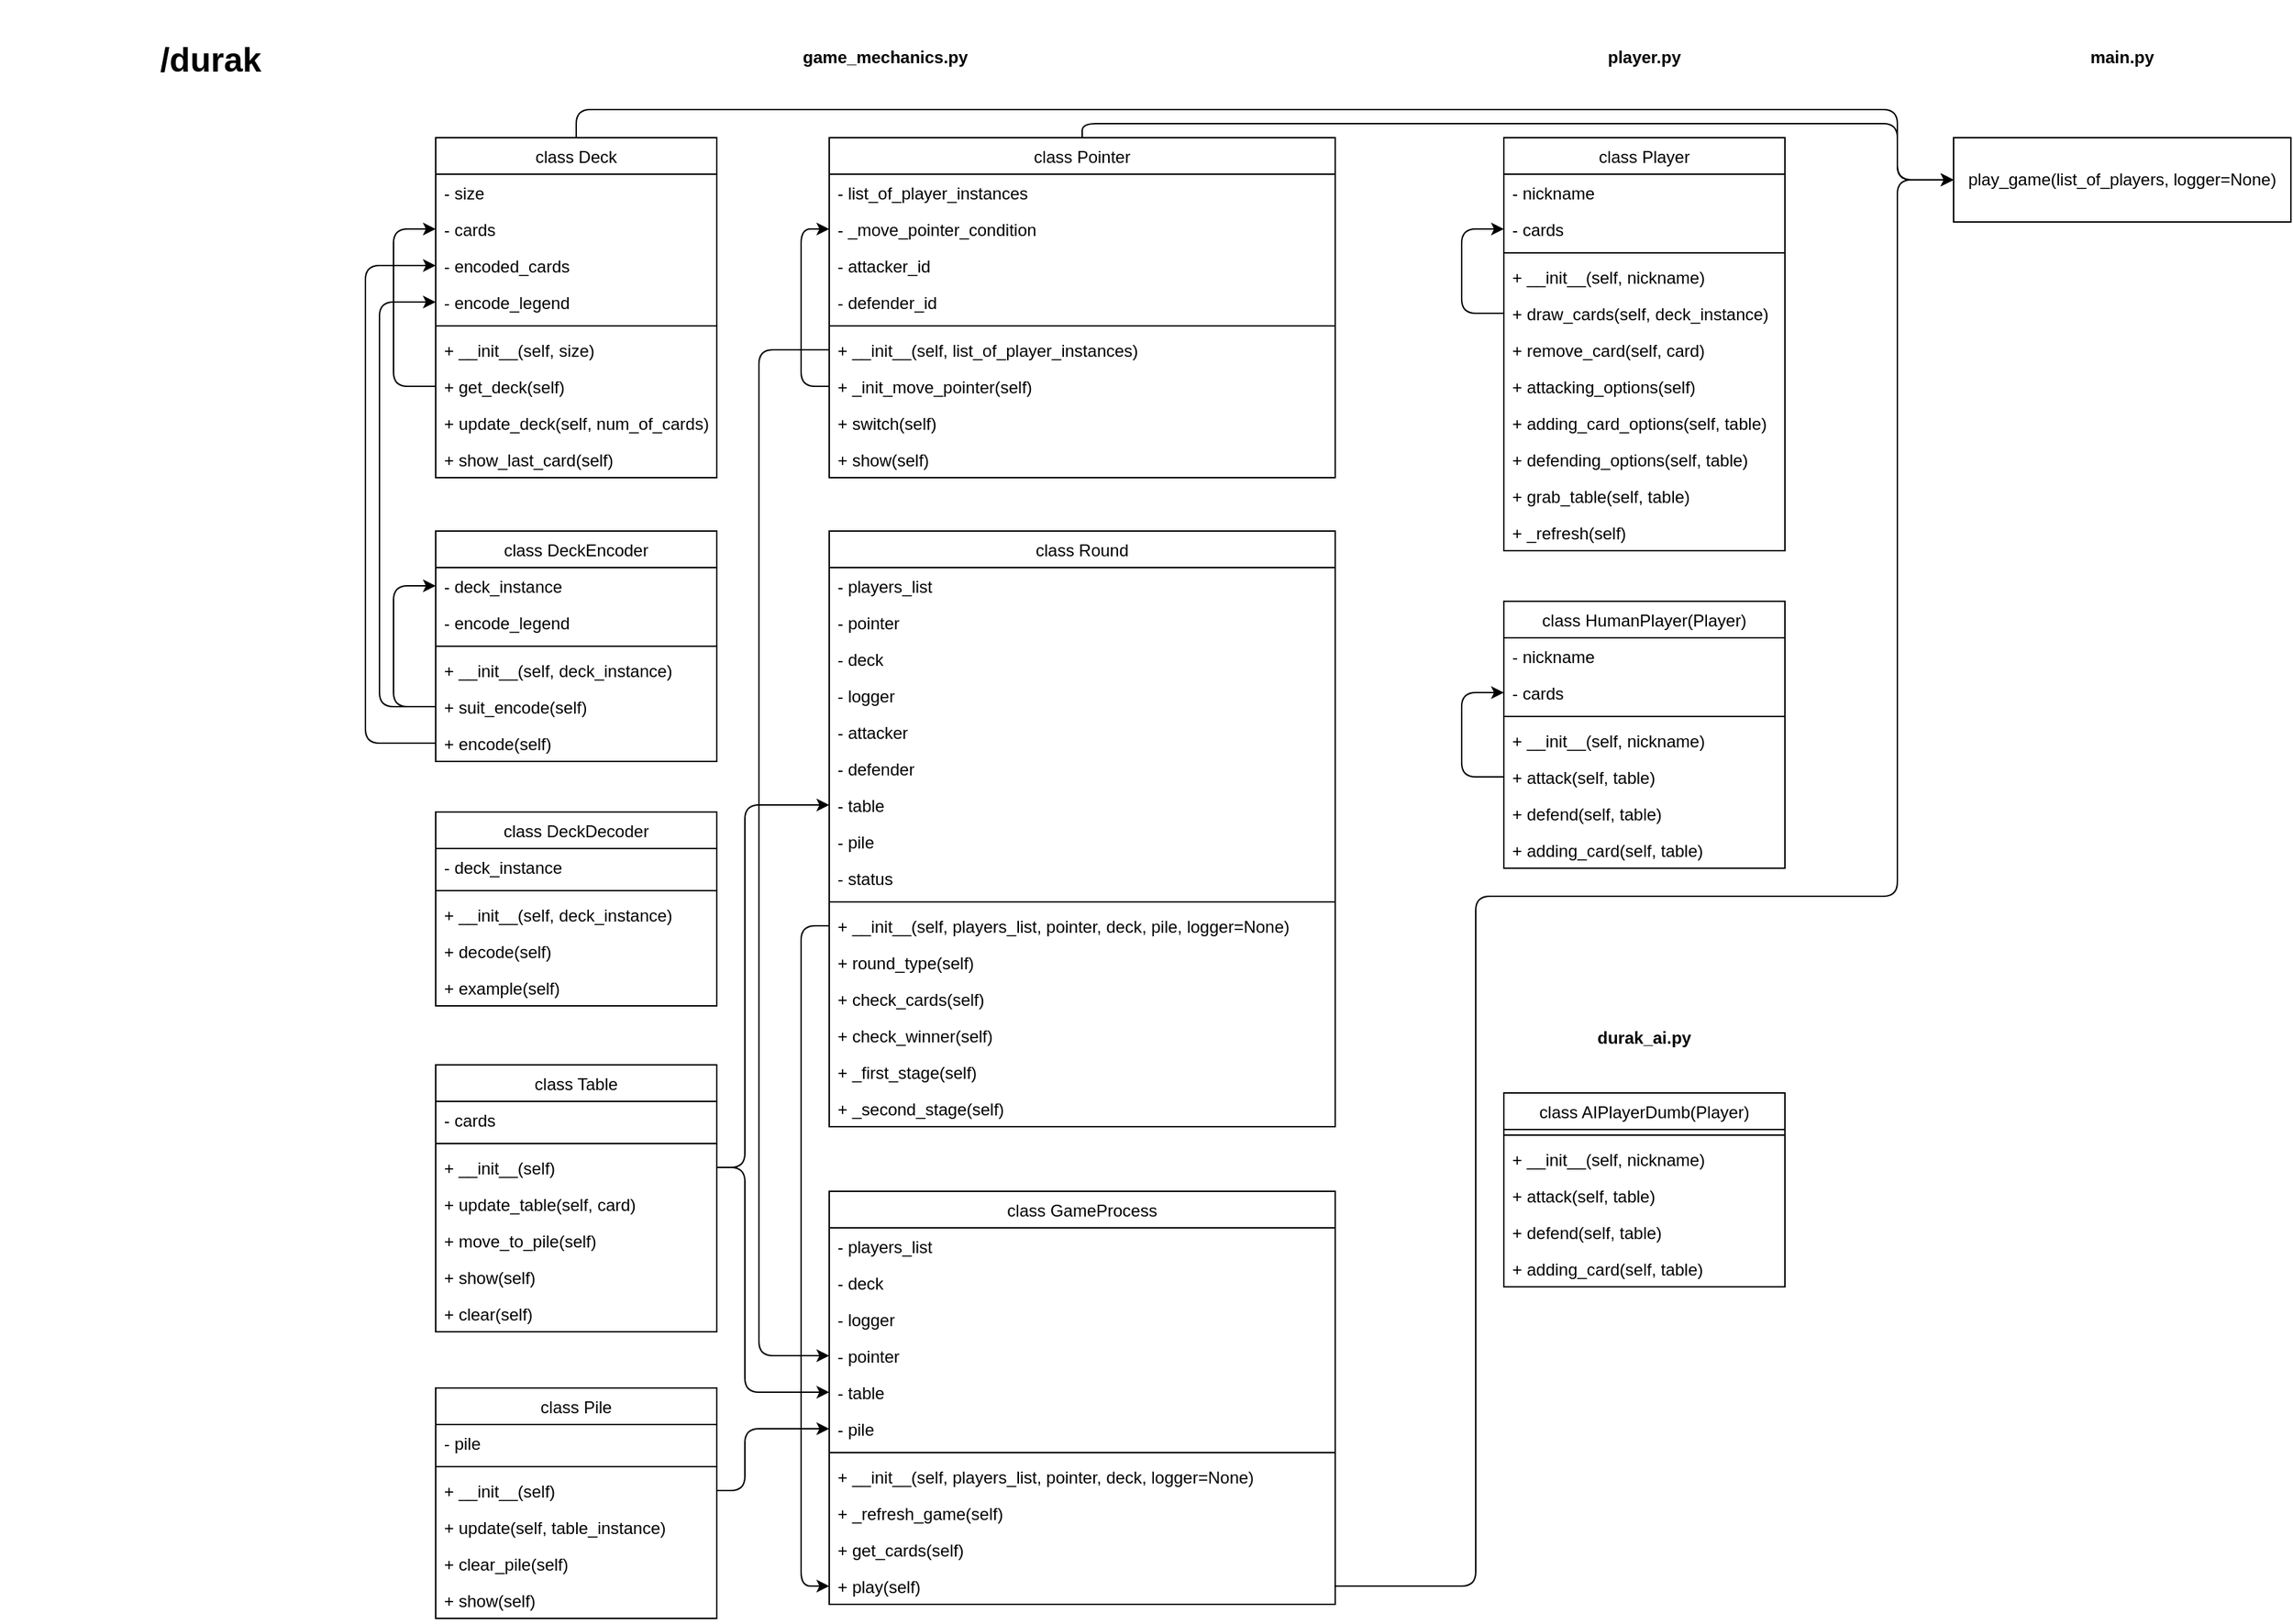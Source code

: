 <mxfile version="13.6.2" type="device"><diagram id="nTvXh7Y2Rx2uuV2jqU4V" name="Page-1"><mxGraphModel dx="981" dy="571" grid="1" gridSize="10" guides="1" tooltips="1" connect="1" arrows="1" fold="1" page="1" pageScale="1" pageWidth="1654" pageHeight="1169" math="0" shadow="0"><root><mxCell id="0"/><mxCell id="1" parent="0"/><mxCell id="Mux-1O_jzKJsvarKQQRX-6" value="game_mechanics.py" style="text;align=center;fontStyle=1;verticalAlign=middle;spacingLeft=3;spacingRight=3;strokeColor=none;rotatable=0;points=[[0,0.5],[1,0.5]];portConstraint=eastwest;" parent="1" vertex="1"><mxGeometry x="310" width="640" height="80" as="geometry"/></mxCell><mxCell id="SDGdS0J4TYq7ffN37o0B-1" value="" style="endArrow=classic;html=1;exitX=0;exitY=0.5;exitDx=0;exitDy=0;entryX=0;entryY=0.5;entryDx=0;entryDy=0;" parent="1" source="Mux-1O_jzKJsvarKQQRX-20" target="Mux-1O_jzKJsvarKQQRX-5" edge="1"><mxGeometry width="50" height="50" relative="1" as="geometry"><mxPoint x="260" y="438" as="sourcePoint"/><mxPoint x="270" y="218" as="targetPoint"/><Array as="points"><mxPoint x="270" y="503"/><mxPoint x="270" y="215"/></Array></mxGeometry></mxCell><mxCell id="SDGdS0J4TYq7ffN37o0B-2" value="" style="endArrow=classic;html=1;exitX=0;exitY=0.5;exitDx=0;exitDy=0;entryX=0;entryY=0.5;entryDx=0;entryDy=0;" parent="1" source="Mux-1O_jzKJsvarKQQRX-21" target="Mux-1O_jzKJsvarKQQRX-4" edge="1"><mxGeometry width="50" height="50" relative="1" as="geometry"><mxPoint x="460" y="448" as="sourcePoint"/><mxPoint x="510" y="398" as="targetPoint"/><Array as="points"><mxPoint x="260" y="529"/><mxPoint x="260" y="189"/></Array></mxGeometry></mxCell><mxCell id="SDGdS0J4TYq7ffN37o0B-4" value="" style="endArrow=classic;html=1;exitX=1;exitY=0.5;exitDx=0;exitDy=0;entryX=0;entryY=0.5;entryDx=0;entryDy=0;" parent="1" source="Mux-1O_jzKJsvarKQQRX-54" target="Mux-1O_jzKJsvarKQQRX-83" edge="1"><mxGeometry width="50" height="50" relative="1" as="geometry"><mxPoint x="610" y="888" as="sourcePoint"/><mxPoint x="660" y="838" as="targetPoint"/><Array as="points"><mxPoint x="530" y="831"/><mxPoint x="530" y="991"/></Array></mxGeometry></mxCell><mxCell id="SDGdS0J4TYq7ffN37o0B-5" value="" style="endArrow=classic;html=1;exitX=1;exitY=0.5;exitDx=0;exitDy=0;entryX=0;entryY=0.5;entryDx=0;entryDy=0;" parent="1" source="Mux-1O_jzKJsvarKQQRX-55" target="Mux-1O_jzKJsvarKQQRX-84" edge="1"><mxGeometry width="50" height="50" relative="1" as="geometry"><mxPoint x="610" y="888" as="sourcePoint"/><mxPoint x="660" y="838" as="targetPoint"/><Array as="points"><mxPoint x="530" y="1061"/><mxPoint x="530" y="1017"/></Array></mxGeometry></mxCell><mxCell id="SDGdS0J4TYq7ffN37o0B-6" value="" style="endArrow=classic;html=1;exitX=0;exitY=0.5;exitDx=0;exitDy=0;entryX=0;entryY=0.5;entryDx=0;entryDy=0;" parent="1" source="Mux-1O_jzKJsvarKQQRX-56" target="Mux-1O_jzKJsvarKQQRX-81" edge="1"><mxGeometry width="50" height="50" relative="1" as="geometry"><mxPoint x="630" y="458" as="sourcePoint"/><mxPoint x="560" y="568" as="targetPoint"/><Array as="points"><mxPoint x="540" y="249"/><mxPoint x="540" y="965"/></Array></mxGeometry></mxCell><mxCell id="SDGdS0J4TYq7ffN37o0B-7" value="" style="endArrow=classic;html=1;entryX=0;entryY=0.5;entryDx=0;entryDy=0;exitX=1;exitY=0.5;exitDx=0;exitDy=0;" parent="1" source="Mux-1O_jzKJsvarKQQRX-54" target="Mux-1O_jzKJsvarKQQRX-71" edge="1"><mxGeometry width="50" height="50" relative="1" as="geometry"><mxPoint x="512" y="769" as="sourcePoint"/><mxPoint x="550" y="428" as="targetPoint"/><Array as="points"><mxPoint x="530" y="831"/><mxPoint x="530" y="573"/></Array></mxGeometry></mxCell><mxCell id="SDGdS0J4TYq7ffN37o0B-33" value="player.py" style="text;align=center;fontStyle=1;verticalAlign=middle;spacingLeft=3;spacingRight=3;strokeColor=none;rotatable=0;points=[[0,0.5],[1,0.5]];portConstraint=eastwest;" parent="1" vertex="1"><mxGeometry x="1070" width="200" height="80" as="geometry"/></mxCell><mxCell id="SDGdS0J4TYq7ffN37o0B-53" value="durak_ai.py" style="text;align=center;fontStyle=1;verticalAlign=middle;spacingLeft=3;spacingRight=3;strokeColor=none;rotatable=0;points=[[0,0.5],[1,0.5]];portConstraint=eastwest;" parent="1" vertex="1"><mxGeometry x="1070" y="698" width="200" height="80" as="geometry"/></mxCell><mxCell id="SDGdS0J4TYq7ffN37o0B-63" value="main.py" style="text;align=center;fontStyle=1;verticalAlign=middle;spacingLeft=3;spacingRight=3;strokeColor=none;rotatable=0;points=[[0,0.5],[1,0.5]];portConstraint=eastwest;" parent="1" vertex="1"><mxGeometry x="1390" width="240" height="80" as="geometry"/></mxCell><mxCell id="SDGdS0J4TYq7ffN37o0B-64" value="play_game(list_of_players, logger=None)" style="rounded=0;whiteSpace=wrap;html=1;" parent="1" vertex="1"><mxGeometry x="1390" y="98" width="240" height="60" as="geometry"/></mxCell><mxCell id="SDGdS0J4TYq7ffN37o0B-66" value="" style="endArrow=classic;html=1;exitX=0.5;exitY=0;exitDx=0;exitDy=0;" parent="1" source="Mux-1O_jzKJsvarKQQRX-2" target="SDGdS0J4TYq7ffN37o0B-64" edge="1"><mxGeometry width="50" height="50" relative="1" as="geometry"><mxPoint x="570" y="328" as="sourcePoint"/><mxPoint x="620" y="278" as="targetPoint"/><Array as="points"><mxPoint x="410" y="78"/><mxPoint x="1350" y="78"/><mxPoint x="1350" y="128"/></Array></mxGeometry></mxCell><mxCell id="SDGdS0J4TYq7ffN37o0B-68" value="" style="endArrow=classic;html=1;exitX=1;exitY=0.5;exitDx=0;exitDy=0;entryX=0;entryY=0.5;entryDx=0;entryDy=0;" parent="1" source="Mux-1O_jzKJsvarKQQRX-90" target="SDGdS0J4TYq7ffN37o0B-64" edge="1"><mxGeometry width="50" height="50" relative="1" as="geometry"><mxPoint x="840" y="938" as="sourcePoint"/><mxPoint x="1390" y="98" as="targetPoint"/><Array as="points"><mxPoint x="1050" y="1129"/><mxPoint x="1050" y="828"/><mxPoint x="1050" y="638"/><mxPoint x="1350" y="638"/><mxPoint x="1350" y="128"/></Array></mxGeometry></mxCell><mxCell id="SDGdS0J4TYq7ffN37o0B-69" value="" style="endArrow=classic;html=1;exitX=0.5;exitY=0;exitDx=0;exitDy=0;entryX=0;entryY=0.5;entryDx=0;entryDy=0;" parent="1" source="Mux-1O_jzKJsvarKQQRX-42" target="SDGdS0J4TYq7ffN37o0B-64" edge="1"><mxGeometry width="50" height="50" relative="1" as="geometry"><mxPoint x="990" y="298" as="sourcePoint"/><mxPoint x="1040" y="248" as="targetPoint"/><Array as="points"><mxPoint x="770" y="88"/><mxPoint x="1350" y="88"/><mxPoint x="1350" y="128"/></Array></mxGeometry></mxCell><mxCell id="SDGdS0J4TYq7ffN37o0B-70" value="" style="endArrow=classic;html=1;exitX=0;exitY=0.5;exitDx=0;exitDy=0;entryX=0;entryY=0.5;entryDx=0;entryDy=0;" parent="1" source="Mux-1O_jzKJsvarKQQRX-65" target="Mux-1O_jzKJsvarKQQRX-90" edge="1"><mxGeometry width="50" height="50" relative="1" as="geometry"><mxPoint x="780" y="838" as="sourcePoint"/><mxPoint x="830" y="788" as="targetPoint"/><Array as="points"><mxPoint x="570" y="659"/><mxPoint x="570" y="1129"/></Array></mxGeometry></mxCell><mxCell id="Mux-1O_jzKJsvarKQQRX-2" value="class Deck" style="swimlane;fontStyle=0;childLayout=stackLayout;horizontal=1;startSize=26;fillColor=none;horizontalStack=0;resizeParent=1;resizeParentMax=0;resizeLast=0;collapsible=1;marginBottom=0;" parent="1" vertex="1"><mxGeometry x="310" y="98" width="200" height="242" as="geometry"><mxRectangle x="120" y="240" width="90" height="26" as="alternateBounds"/></mxGeometry></mxCell><mxCell id="Mux-1O_jzKJsvarKQQRX-3" value="- size" style="text;strokeColor=none;fillColor=none;align=left;verticalAlign=top;spacingLeft=4;spacingRight=4;overflow=hidden;rotatable=0;points=[[0,0.5],[1,0.5]];portConstraint=eastwest;" parent="Mux-1O_jzKJsvarKQQRX-2" vertex="1"><mxGeometry y="26" width="200" height="26" as="geometry"/></mxCell><mxCell id="Mux-1O_jzKJsvarKQQRX-7" value="- cards" style="text;strokeColor=none;fillColor=none;align=left;verticalAlign=top;spacingLeft=4;spacingRight=4;overflow=hidden;rotatable=0;points=[[0,0.5],[1,0.5]];portConstraint=eastwest;" parent="Mux-1O_jzKJsvarKQQRX-2" vertex="1"><mxGeometry y="52" width="200" height="26" as="geometry"/></mxCell><mxCell id="Mux-1O_jzKJsvarKQQRX-4" value="- encoded_cards" style="text;strokeColor=none;fillColor=none;align=left;verticalAlign=top;spacingLeft=4;spacingRight=4;overflow=hidden;rotatable=0;points=[[0,0.5],[1,0.5]];portConstraint=eastwest;" parent="Mux-1O_jzKJsvarKQQRX-2" vertex="1"><mxGeometry y="78" width="200" height="26" as="geometry"/></mxCell><mxCell id="Mux-1O_jzKJsvarKQQRX-5" value="- encode_legend" style="text;strokeColor=none;fillColor=none;align=left;verticalAlign=top;spacingLeft=4;spacingRight=4;overflow=hidden;rotatable=0;points=[[0,0.5],[1,0.5]];portConstraint=eastwest;" parent="Mux-1O_jzKJsvarKQQRX-2" vertex="1"><mxGeometry y="104" width="200" height="26" as="geometry"/></mxCell><mxCell id="Mux-1O_jzKJsvarKQQRX-11" value="" style="line;strokeWidth=1;fillColor=none;align=left;verticalAlign=middle;spacingTop=-1;spacingLeft=3;spacingRight=3;rotatable=0;labelPosition=right;points=[];portConstraint=eastwest;" parent="Mux-1O_jzKJsvarKQQRX-2" vertex="1"><mxGeometry y="130" width="200" height="8" as="geometry"/></mxCell><mxCell id="Mux-1O_jzKJsvarKQQRX-52" value="+ __init__(self, size)" style="text;strokeColor=none;fillColor=none;align=left;verticalAlign=top;spacingLeft=4;spacingRight=4;overflow=hidden;rotatable=0;points=[[0,0.5],[1,0.5]];portConstraint=eastwest;" parent="Mux-1O_jzKJsvarKQQRX-2" vertex="1"><mxGeometry y="138" width="200" height="26" as="geometry"/></mxCell><mxCell id="Mux-1O_jzKJsvarKQQRX-9" value="+ get_deck(self)" style="text;strokeColor=none;fillColor=none;align=left;verticalAlign=top;spacingLeft=4;spacingRight=4;overflow=hidden;rotatable=0;points=[[0,0.5],[1,0.5]];portConstraint=eastwest;" parent="Mux-1O_jzKJsvarKQQRX-2" vertex="1"><mxGeometry y="164" width="200" height="26" as="geometry"/></mxCell><mxCell id="Mux-1O_jzKJsvarKQQRX-12" value="+ update_deck(self, num_of_cards)" style="text;strokeColor=none;fillColor=none;align=left;verticalAlign=top;spacingLeft=4;spacingRight=4;overflow=hidden;rotatable=0;points=[[0,0.5],[1,0.5]];portConstraint=eastwest;" parent="Mux-1O_jzKJsvarKQQRX-2" vertex="1"><mxGeometry y="190" width="200" height="26" as="geometry"/></mxCell><mxCell id="Mux-1O_jzKJsvarKQQRX-13" value="+ show_last_card(self)" style="text;strokeColor=none;fillColor=none;align=left;verticalAlign=top;spacingLeft=4;spacingRight=4;overflow=hidden;rotatable=0;points=[[0,0.5],[1,0.5]];portConstraint=eastwest;" parent="Mux-1O_jzKJsvarKQQRX-2" vertex="1"><mxGeometry y="216" width="200" height="26" as="geometry"/></mxCell><mxCell id="SDGdS0J4TYq7ffN37o0B-3" value="" style="endArrow=classic;html=1;exitX=0;exitY=0.5;exitDx=0;exitDy=0;entryX=0;entryY=0.5;entryDx=0;entryDy=0;" parent="Mux-1O_jzKJsvarKQQRX-2" source="Mux-1O_jzKJsvarKQQRX-9" target="Mux-1O_jzKJsvarKQQRX-7" edge="1"><mxGeometry width="50" height="50" relative="1" as="geometry"><mxPoint x="180" y="310" as="sourcePoint"/><mxPoint x="230" y="260" as="targetPoint"/><Array as="points"><mxPoint x="-30" y="177"/><mxPoint x="-30" y="65"/></Array></mxGeometry></mxCell><mxCell id="Mux-1O_jzKJsvarKQQRX-42" value="class Pointer" style="swimlane;fontStyle=0;childLayout=stackLayout;horizontal=1;startSize=26;fillColor=none;horizontalStack=0;resizeParent=1;resizeParentMax=0;resizeLast=0;collapsible=1;marginBottom=0;" parent="1" vertex="1"><mxGeometry x="590" y="98" width="360" height="242" as="geometry"><mxRectangle x="120" y="240" width="90" height="26" as="alternateBounds"/></mxGeometry></mxCell><mxCell id="Mux-1O_jzKJsvarKQQRX-43" value="- list_of_player_instances" style="text;strokeColor=none;fillColor=none;align=left;verticalAlign=top;spacingLeft=4;spacingRight=4;overflow=hidden;rotatable=0;points=[[0,0.5],[1,0.5]];portConstraint=eastwest;" parent="Mux-1O_jzKJsvarKQQRX-42" vertex="1"><mxGeometry y="26" width="360" height="26" as="geometry"/></mxCell><mxCell id="Mux-1O_jzKJsvarKQQRX-48" value="- _move_pointer_condition" style="text;strokeColor=none;fillColor=none;align=left;verticalAlign=top;spacingLeft=4;spacingRight=4;overflow=hidden;rotatable=0;points=[[0,0.5],[1,0.5]];portConstraint=eastwest;" parent="Mux-1O_jzKJsvarKQQRX-42" vertex="1"><mxGeometry y="52" width="360" height="26" as="geometry"/></mxCell><mxCell id="Mux-1O_jzKJsvarKQQRX-49" value="- attacker_id" style="text;strokeColor=none;fillColor=none;align=left;verticalAlign=top;spacingLeft=4;spacingRight=4;overflow=hidden;rotatable=0;points=[[0,0.5],[1,0.5]];portConstraint=eastwest;" parent="Mux-1O_jzKJsvarKQQRX-42" vertex="1"><mxGeometry y="78" width="360" height="26" as="geometry"/></mxCell><mxCell id="Mux-1O_jzKJsvarKQQRX-50" value="- defender_id" style="text;strokeColor=none;fillColor=none;align=left;verticalAlign=top;spacingLeft=4;spacingRight=4;overflow=hidden;rotatable=0;points=[[0,0.5],[1,0.5]];portConstraint=eastwest;" parent="Mux-1O_jzKJsvarKQQRX-42" vertex="1"><mxGeometry y="104" width="360" height="26" as="geometry"/></mxCell><mxCell id="Mux-1O_jzKJsvarKQQRX-44" value="" style="line;strokeWidth=1;fillColor=none;align=left;verticalAlign=middle;spacingTop=-1;spacingLeft=3;spacingRight=3;rotatable=0;labelPosition=right;points=[];portConstraint=eastwest;" parent="Mux-1O_jzKJsvarKQQRX-42" vertex="1"><mxGeometry y="130" width="360" height="8" as="geometry"/></mxCell><mxCell id="Mux-1O_jzKJsvarKQQRX-56" value="+ __init__(self, list_of_player_instances)" style="text;strokeColor=none;fillColor=none;align=left;verticalAlign=top;spacingLeft=4;spacingRight=4;overflow=hidden;rotatable=0;points=[[0,0.5],[1,0.5]];portConstraint=eastwest;" parent="Mux-1O_jzKJsvarKQQRX-42" vertex="1"><mxGeometry y="138" width="360" height="26" as="geometry"/></mxCell><mxCell id="Mux-1O_jzKJsvarKQQRX-58" value="+ _init_move_pointer(self)" style="text;strokeColor=none;fillColor=none;align=left;verticalAlign=top;spacingLeft=4;spacingRight=4;overflow=hidden;rotatable=0;points=[[0,0.5],[1,0.5]];portConstraint=eastwest;" parent="Mux-1O_jzKJsvarKQQRX-42" vertex="1"><mxGeometry y="164" width="360" height="26" as="geometry"/></mxCell><mxCell id="Mux-1O_jzKJsvarKQQRX-45" value="+ switch(self)" style="text;strokeColor=none;fillColor=none;align=left;verticalAlign=top;spacingLeft=4;spacingRight=4;overflow=hidden;rotatable=0;points=[[0,0.5],[1,0.5]];portConstraint=eastwest;" parent="Mux-1O_jzKJsvarKQQRX-42" vertex="1"><mxGeometry y="190" width="360" height="26" as="geometry"/></mxCell><mxCell id="Mux-1O_jzKJsvarKQQRX-46" value="+ show(self)" style="text;strokeColor=none;fillColor=none;align=left;verticalAlign=top;spacingLeft=4;spacingRight=4;overflow=hidden;rotatable=0;points=[[0,0.5],[1,0.5]];portConstraint=eastwest;" parent="Mux-1O_jzKJsvarKQQRX-42" vertex="1"><mxGeometry y="216" width="360" height="26" as="geometry"/></mxCell><mxCell id="SDGdS0J4TYq7ffN37o0B-9" value="" style="endArrow=classic;html=1;exitX=0;exitY=0.5;exitDx=0;exitDy=0;entryX=0;entryY=0.5;entryDx=0;entryDy=0;" parent="Mux-1O_jzKJsvarKQQRX-42" source="Mux-1O_jzKJsvarKQQRX-58" target="Mux-1O_jzKJsvarKQQRX-48" edge="1"><mxGeometry width="50" height="50" relative="1" as="geometry"><mxPoint x="110" y="310" as="sourcePoint"/><mxPoint x="160" y="260" as="targetPoint"/><Array as="points"><mxPoint x="-20" y="177"/><mxPoint x="-20" y="65"/></Array></mxGeometry></mxCell><mxCell id="Mux-1O_jzKJsvarKQQRX-14" value="class DeckEncoder" style="swimlane;fontStyle=0;childLayout=stackLayout;horizontal=1;startSize=26;fillColor=none;horizontalStack=0;resizeParent=1;resizeParentMax=0;resizeLast=0;collapsible=1;marginBottom=0;" parent="1" vertex="1"><mxGeometry x="310" y="378" width="200" height="164" as="geometry"><mxRectangle x="120" y="240" width="90" height="26" as="alternateBounds"/></mxGeometry></mxCell><mxCell id="Mux-1O_jzKJsvarKQQRX-15" value="- deck_instance" style="text;strokeColor=none;fillColor=none;align=left;verticalAlign=top;spacingLeft=4;spacingRight=4;overflow=hidden;rotatable=0;points=[[0,0.5],[1,0.5]];portConstraint=eastwest;" parent="Mux-1O_jzKJsvarKQQRX-14" vertex="1"><mxGeometry y="26" width="200" height="26" as="geometry"/></mxCell><mxCell id="Mux-1O_jzKJsvarKQQRX-16" value="- encode_legend" style="text;strokeColor=none;fillColor=none;align=left;verticalAlign=top;spacingLeft=4;spacingRight=4;overflow=hidden;rotatable=0;points=[[0,0.5],[1,0.5]];portConstraint=eastwest;" parent="Mux-1O_jzKJsvarKQQRX-14" vertex="1"><mxGeometry y="52" width="200" height="26" as="geometry"/></mxCell><mxCell id="Mux-1O_jzKJsvarKQQRX-19" value="" style="line;strokeWidth=1;fillColor=none;align=left;verticalAlign=middle;spacingTop=-1;spacingLeft=3;spacingRight=3;rotatable=0;labelPosition=right;points=[];portConstraint=eastwest;" parent="Mux-1O_jzKJsvarKQQRX-14" vertex="1"><mxGeometry y="78" width="200" height="8" as="geometry"/></mxCell><mxCell id="Mux-1O_jzKJsvarKQQRX-51" value="+ __init__(self, deck_instance)" style="text;strokeColor=none;fillColor=none;align=left;verticalAlign=top;spacingLeft=4;spacingRight=4;overflow=hidden;rotatable=0;points=[[0,0.5],[1,0.5]];portConstraint=eastwest;" parent="Mux-1O_jzKJsvarKQQRX-14" vertex="1"><mxGeometry y="86" width="200" height="26" as="geometry"/></mxCell><mxCell id="Mux-1O_jzKJsvarKQQRX-20" value="+ suit_encode(self)" style="text;strokeColor=none;fillColor=none;align=left;verticalAlign=top;spacingLeft=4;spacingRight=4;overflow=hidden;rotatable=0;points=[[0,0.5],[1,0.5]];portConstraint=eastwest;" parent="Mux-1O_jzKJsvarKQQRX-14" vertex="1"><mxGeometry y="112" width="200" height="26" as="geometry"/></mxCell><mxCell id="Mux-1O_jzKJsvarKQQRX-21" value="+ encode(self)" style="text;strokeColor=none;fillColor=none;align=left;verticalAlign=top;spacingLeft=4;spacingRight=4;overflow=hidden;rotatable=0;points=[[0,0.5],[1,0.5]];portConstraint=eastwest;" parent="Mux-1O_jzKJsvarKQQRX-14" vertex="1"><mxGeometry y="138" width="200" height="26" as="geometry"/></mxCell><mxCell id="SDGdS0J4TYq7ffN37o0B-8" value="" style="endArrow=classic;html=1;exitX=0;exitY=0.5;exitDx=0;exitDy=0;entryX=0;entryY=0.5;entryDx=0;entryDy=0;" parent="Mux-1O_jzKJsvarKQQRX-14" source="Mux-1O_jzKJsvarKQQRX-20" target="Mux-1O_jzKJsvarKQQRX-15" edge="1"><mxGeometry width="50" height="50" relative="1" as="geometry"><mxPoint x="100" y="100" as="sourcePoint"/><mxPoint x="150" y="50" as="targetPoint"/><Array as="points"><mxPoint x="-30" y="125"/><mxPoint x="-30" y="39"/></Array></mxGeometry></mxCell><mxCell id="Mux-1O_jzKJsvarKQQRX-23" value="class DeckDecoder" style="swimlane;fontStyle=0;childLayout=stackLayout;horizontal=1;startSize=26;fillColor=none;horizontalStack=0;resizeParent=1;resizeParentMax=0;resizeLast=0;collapsible=1;marginBottom=0;" parent="1" vertex="1"><mxGeometry x="310" y="578" width="200" height="138" as="geometry"><mxRectangle x="120" y="240" width="90" height="26" as="alternateBounds"/></mxGeometry></mxCell><mxCell id="Mux-1O_jzKJsvarKQQRX-24" value="- deck_instance" style="text;strokeColor=none;fillColor=none;align=left;verticalAlign=top;spacingLeft=4;spacingRight=4;overflow=hidden;rotatable=0;points=[[0,0.5],[1,0.5]];portConstraint=eastwest;" parent="Mux-1O_jzKJsvarKQQRX-23" vertex="1"><mxGeometry y="26" width="200" height="26" as="geometry"/></mxCell><mxCell id="Mux-1O_jzKJsvarKQQRX-26" value="" style="line;strokeWidth=1;fillColor=none;align=left;verticalAlign=middle;spacingTop=-1;spacingLeft=3;spacingRight=3;rotatable=0;labelPosition=right;points=[];portConstraint=eastwest;" parent="Mux-1O_jzKJsvarKQQRX-23" vertex="1"><mxGeometry y="52" width="200" height="8" as="geometry"/></mxCell><mxCell id="Mux-1O_jzKJsvarKQQRX-53" value="+ __init__(self, deck_instance)" style="text;strokeColor=none;fillColor=none;align=left;verticalAlign=top;spacingLeft=4;spacingRight=4;overflow=hidden;rotatable=0;points=[[0,0.5],[1,0.5]];portConstraint=eastwest;" parent="Mux-1O_jzKJsvarKQQRX-23" vertex="1"><mxGeometry y="60" width="200" height="26" as="geometry"/></mxCell><mxCell id="Mux-1O_jzKJsvarKQQRX-27" value="+ decode(self)" style="text;strokeColor=none;fillColor=none;align=left;verticalAlign=top;spacingLeft=4;spacingRight=4;overflow=hidden;rotatable=0;points=[[0,0.5],[1,0.5]];portConstraint=eastwest;" parent="Mux-1O_jzKJsvarKQQRX-23" vertex="1"><mxGeometry y="86" width="200" height="26" as="geometry"/></mxCell><mxCell id="Mux-1O_jzKJsvarKQQRX-28" value="+ example(self)" style="text;strokeColor=none;fillColor=none;align=left;verticalAlign=top;spacingLeft=4;spacingRight=4;overflow=hidden;rotatable=0;points=[[0,0.5],[1,0.5]];portConstraint=eastwest;" parent="Mux-1O_jzKJsvarKQQRX-23" vertex="1"><mxGeometry y="112" width="200" height="26" as="geometry"/></mxCell><mxCell id="Mux-1O_jzKJsvarKQQRX-29" value="class Table" style="swimlane;fontStyle=0;childLayout=stackLayout;horizontal=1;startSize=26;fillColor=none;horizontalStack=0;resizeParent=1;resizeParentMax=0;resizeLast=0;collapsible=1;marginBottom=0;" parent="1" vertex="1"><mxGeometry x="310" y="758" width="200" height="190" as="geometry"><mxRectangle x="120" y="240" width="90" height="26" as="alternateBounds"/></mxGeometry></mxCell><mxCell id="Mux-1O_jzKJsvarKQQRX-30" value="- cards" style="text;strokeColor=none;fillColor=none;align=left;verticalAlign=top;spacingLeft=4;spacingRight=4;overflow=hidden;rotatable=0;points=[[0,0.5],[1,0.5]];portConstraint=eastwest;" parent="Mux-1O_jzKJsvarKQQRX-29" vertex="1"><mxGeometry y="26" width="200" height="26" as="geometry"/></mxCell><mxCell id="Mux-1O_jzKJsvarKQQRX-31" value="" style="line;strokeWidth=1;fillColor=none;align=left;verticalAlign=middle;spacingTop=-1;spacingLeft=3;spacingRight=3;rotatable=0;labelPosition=right;points=[];portConstraint=eastwest;" parent="Mux-1O_jzKJsvarKQQRX-29" vertex="1"><mxGeometry y="52" width="200" height="8" as="geometry"/></mxCell><mxCell id="Mux-1O_jzKJsvarKQQRX-54" value="+ __init__(self)" style="text;strokeColor=none;fillColor=none;align=left;verticalAlign=top;spacingLeft=4;spacingRight=4;overflow=hidden;rotatable=0;points=[[0,0.5],[1,0.5]];portConstraint=eastwest;" parent="Mux-1O_jzKJsvarKQQRX-29" vertex="1"><mxGeometry y="60" width="200" height="26" as="geometry"/></mxCell><mxCell id="Mux-1O_jzKJsvarKQQRX-32" value="+ update_table(self, card)" style="text;strokeColor=none;fillColor=none;align=left;verticalAlign=top;spacingLeft=4;spacingRight=4;overflow=hidden;rotatable=0;points=[[0,0.5],[1,0.5]];portConstraint=eastwest;" parent="Mux-1O_jzKJsvarKQQRX-29" vertex="1"><mxGeometry y="86" width="200" height="26" as="geometry"/></mxCell><mxCell id="Mux-1O_jzKJsvarKQQRX-33" value="+ move_to_pile(self)" style="text;strokeColor=none;fillColor=none;align=left;verticalAlign=top;spacingLeft=4;spacingRight=4;overflow=hidden;rotatable=0;points=[[0,0.5],[1,0.5]];portConstraint=eastwest;" parent="Mux-1O_jzKJsvarKQQRX-29" vertex="1"><mxGeometry y="112" width="200" height="26" as="geometry"/></mxCell><mxCell id="Mux-1O_jzKJsvarKQQRX-39" value="+ show(self)" style="text;strokeColor=none;fillColor=none;align=left;verticalAlign=top;spacingLeft=4;spacingRight=4;overflow=hidden;rotatable=0;points=[[0,0.5],[1,0.5]];portConstraint=eastwest;" parent="Mux-1O_jzKJsvarKQQRX-29" vertex="1"><mxGeometry y="138" width="200" height="26" as="geometry"/></mxCell><mxCell id="Mux-1O_jzKJsvarKQQRX-40" value="+ clear(self)" style="text;strokeColor=none;fillColor=none;align=left;verticalAlign=top;spacingLeft=4;spacingRight=4;overflow=hidden;rotatable=0;points=[[0,0.5],[1,0.5]];portConstraint=eastwest;" parent="Mux-1O_jzKJsvarKQQRX-29" vertex="1"><mxGeometry y="164" width="200" height="26" as="geometry"/></mxCell><mxCell id="SDGdS0J4TYq7ffN37o0B-11" value="class Player" style="swimlane;fontStyle=0;childLayout=stackLayout;horizontal=1;startSize=26;fillColor=none;horizontalStack=0;resizeParent=1;resizeParentMax=0;resizeLast=0;collapsible=1;marginBottom=0;" parent="1" vertex="1"><mxGeometry x="1070" y="98" width="200" height="294" as="geometry"><mxRectangle x="120" y="240" width="90" height="26" as="alternateBounds"/></mxGeometry></mxCell><mxCell id="SDGdS0J4TYq7ffN37o0B-12" value="- nickname" style="text;strokeColor=none;fillColor=none;align=left;verticalAlign=top;spacingLeft=4;spacingRight=4;overflow=hidden;rotatable=0;points=[[0,0.5],[1,0.5]];portConstraint=eastwest;" parent="SDGdS0J4TYq7ffN37o0B-11" vertex="1"><mxGeometry y="26" width="200" height="26" as="geometry"/></mxCell><mxCell id="SDGdS0J4TYq7ffN37o0B-13" value="- cards" style="text;strokeColor=none;fillColor=none;align=left;verticalAlign=top;spacingLeft=4;spacingRight=4;overflow=hidden;rotatable=0;points=[[0,0.5],[1,0.5]];portConstraint=eastwest;" parent="SDGdS0J4TYq7ffN37o0B-11" vertex="1"><mxGeometry y="52" width="200" height="26" as="geometry"/></mxCell><mxCell id="SDGdS0J4TYq7ffN37o0B-16" value="" style="line;strokeWidth=1;fillColor=none;align=left;verticalAlign=middle;spacingTop=-1;spacingLeft=3;spacingRight=3;rotatable=0;labelPosition=right;points=[];portConstraint=eastwest;" parent="SDGdS0J4TYq7ffN37o0B-11" vertex="1"><mxGeometry y="78" width="200" height="8" as="geometry"/></mxCell><mxCell id="SDGdS0J4TYq7ffN37o0B-17" value="+ __init__(self, nickname)" style="text;strokeColor=none;fillColor=none;align=left;verticalAlign=top;spacingLeft=4;spacingRight=4;overflow=hidden;rotatable=0;points=[[0,0.5],[1,0.5]];portConstraint=eastwest;" parent="SDGdS0J4TYq7ffN37o0B-11" vertex="1"><mxGeometry y="86" width="200" height="26" as="geometry"/></mxCell><mxCell id="SDGdS0J4TYq7ffN37o0B-18" value="+ draw_cards(self, deck_instance)" style="text;strokeColor=none;fillColor=none;align=left;verticalAlign=top;spacingLeft=4;spacingRight=4;overflow=hidden;rotatable=0;points=[[0,0.5],[1,0.5]];portConstraint=eastwest;" parent="SDGdS0J4TYq7ffN37o0B-11" vertex="1"><mxGeometry y="112" width="200" height="26" as="geometry"/></mxCell><mxCell id="SDGdS0J4TYq7ffN37o0B-19" value="+ remove_card(self, card)" style="text;strokeColor=none;fillColor=none;align=left;verticalAlign=top;spacingLeft=4;spacingRight=4;overflow=hidden;rotatable=0;points=[[0,0.5],[1,0.5]];portConstraint=eastwest;" parent="SDGdS0J4TYq7ffN37o0B-11" vertex="1"><mxGeometry y="138" width="200" height="26" as="geometry"/></mxCell><mxCell id="SDGdS0J4TYq7ffN37o0B-20" value="+ attacking_options(self)" style="text;strokeColor=none;fillColor=none;align=left;verticalAlign=top;spacingLeft=4;spacingRight=4;overflow=hidden;rotatable=0;points=[[0,0.5],[1,0.5]];portConstraint=eastwest;" parent="SDGdS0J4TYq7ffN37o0B-11" vertex="1"><mxGeometry y="164" width="200" height="26" as="geometry"/></mxCell><mxCell id="SDGdS0J4TYq7ffN37o0B-21" value="" style="endArrow=classic;html=1;exitX=0;exitY=0.5;exitDx=0;exitDy=0;entryX=0;entryY=0.5;entryDx=0;entryDy=0;" parent="SDGdS0J4TYq7ffN37o0B-11" source="SDGdS0J4TYq7ffN37o0B-18" target="SDGdS0J4TYq7ffN37o0B-13" edge="1"><mxGeometry width="50" height="50" relative="1" as="geometry"><mxPoint x="180" y="310" as="sourcePoint"/><mxPoint x="230" y="260" as="targetPoint"/><Array as="points"><mxPoint x="-30" y="125"/><mxPoint x="-30" y="65"/></Array></mxGeometry></mxCell><mxCell id="SDGdS0J4TYq7ffN37o0B-35" value="+ adding_card_options(self, table)" style="text;strokeColor=none;fillColor=none;align=left;verticalAlign=top;spacingLeft=4;spacingRight=4;overflow=hidden;rotatable=0;points=[[0,0.5],[1,0.5]];portConstraint=eastwest;" parent="SDGdS0J4TYq7ffN37o0B-11" vertex="1"><mxGeometry y="190" width="200" height="26" as="geometry"/></mxCell><mxCell id="SDGdS0J4TYq7ffN37o0B-36" value="+ defending_options(self, table)" style="text;strokeColor=none;fillColor=none;align=left;verticalAlign=top;spacingLeft=4;spacingRight=4;overflow=hidden;rotatable=0;points=[[0,0.5],[1,0.5]];portConstraint=eastwest;" parent="SDGdS0J4TYq7ffN37o0B-11" vertex="1"><mxGeometry y="216" width="200" height="26" as="geometry"/></mxCell><mxCell id="SDGdS0J4TYq7ffN37o0B-37" value="+ grab_table(self, table)" style="text;strokeColor=none;fillColor=none;align=left;verticalAlign=top;spacingLeft=4;spacingRight=4;overflow=hidden;rotatable=0;points=[[0,0.5],[1,0.5]];portConstraint=eastwest;" parent="SDGdS0J4TYq7ffN37o0B-11" vertex="1"><mxGeometry y="242" width="200" height="26" as="geometry"/></mxCell><mxCell id="SDGdS0J4TYq7ffN37o0B-38" value="+ _refresh(self)" style="text;strokeColor=none;fillColor=none;align=left;verticalAlign=top;spacingLeft=4;spacingRight=4;overflow=hidden;rotatable=0;points=[[0,0.5],[1,0.5]];portConstraint=eastwest;" parent="SDGdS0J4TYq7ffN37o0B-11" vertex="1"><mxGeometry y="268" width="200" height="26" as="geometry"/></mxCell><mxCell id="Mux-1O_jzKJsvarKQQRX-34" value="class Pile" style="swimlane;fontStyle=0;childLayout=stackLayout;horizontal=1;startSize=26;fillColor=none;horizontalStack=0;resizeParent=1;resizeParentMax=0;resizeLast=0;collapsible=1;marginBottom=0;" parent="1" vertex="1"><mxGeometry x="310" y="988" width="200" height="164" as="geometry"><mxRectangle x="120" y="240" width="90" height="26" as="alternateBounds"/></mxGeometry></mxCell><mxCell id="Mux-1O_jzKJsvarKQQRX-35" value="- pile" style="text;strokeColor=none;fillColor=none;align=left;verticalAlign=top;spacingLeft=4;spacingRight=4;overflow=hidden;rotatable=0;points=[[0,0.5],[1,0.5]];portConstraint=eastwest;" parent="Mux-1O_jzKJsvarKQQRX-34" vertex="1"><mxGeometry y="26" width="200" height="26" as="geometry"/></mxCell><mxCell id="Mux-1O_jzKJsvarKQQRX-36" value="" style="line;strokeWidth=1;fillColor=none;align=left;verticalAlign=middle;spacingTop=-1;spacingLeft=3;spacingRight=3;rotatable=0;labelPosition=right;points=[];portConstraint=eastwest;" parent="Mux-1O_jzKJsvarKQQRX-34" vertex="1"><mxGeometry y="52" width="200" height="8" as="geometry"/></mxCell><mxCell id="Mux-1O_jzKJsvarKQQRX-55" value="+ __init__(self)" style="text;strokeColor=none;fillColor=none;align=left;verticalAlign=top;spacingLeft=4;spacingRight=4;overflow=hidden;rotatable=0;points=[[0,0.5],[1,0.5]];portConstraint=eastwest;" parent="Mux-1O_jzKJsvarKQQRX-34" vertex="1"><mxGeometry y="60" width="200" height="26" as="geometry"/></mxCell><mxCell id="Mux-1O_jzKJsvarKQQRX-37" value="+ update(self, table_instance)" style="text;strokeColor=none;fillColor=none;align=left;verticalAlign=top;spacingLeft=4;spacingRight=4;overflow=hidden;rotatable=0;points=[[0,0.5],[1,0.5]];portConstraint=eastwest;" parent="Mux-1O_jzKJsvarKQQRX-34" vertex="1"><mxGeometry y="86" width="200" height="26" as="geometry"/></mxCell><mxCell id="Mux-1O_jzKJsvarKQQRX-38" value="+ clear_pile(self)" style="text;strokeColor=none;fillColor=none;align=left;verticalAlign=top;spacingLeft=4;spacingRight=4;overflow=hidden;rotatable=0;points=[[0,0.5],[1,0.5]];portConstraint=eastwest;" parent="Mux-1O_jzKJsvarKQQRX-34" vertex="1"><mxGeometry y="112" width="200" height="26" as="geometry"/></mxCell><mxCell id="Mux-1O_jzKJsvarKQQRX-41" value="+ show(self)" style="text;strokeColor=none;fillColor=none;align=left;verticalAlign=top;spacingLeft=4;spacingRight=4;overflow=hidden;rotatable=0;points=[[0,0.5],[1,0.5]];portConstraint=eastwest;" parent="Mux-1O_jzKJsvarKQQRX-34" vertex="1"><mxGeometry y="138" width="200" height="26" as="geometry"/></mxCell><mxCell id="Mux-1O_jzKJsvarKQQRX-59" value="class Round" style="swimlane;fontStyle=0;childLayout=stackLayout;horizontal=1;startSize=26;fillColor=none;horizontalStack=0;resizeParent=1;resizeParentMax=0;resizeLast=0;collapsible=1;marginBottom=0;" parent="1" vertex="1"><mxGeometry x="590" y="378" width="360" height="424" as="geometry"><mxRectangle x="120" y="240" width="90" height="26" as="alternateBounds"/></mxGeometry></mxCell><mxCell id="Mux-1O_jzKJsvarKQQRX-60" value="- players_list" style="text;strokeColor=none;fillColor=none;align=left;verticalAlign=top;spacingLeft=4;spacingRight=4;overflow=hidden;rotatable=0;points=[[0,0.5],[1,0.5]];portConstraint=eastwest;" parent="Mux-1O_jzKJsvarKQQRX-59" vertex="1"><mxGeometry y="26" width="360" height="26" as="geometry"/></mxCell><mxCell id="Mux-1O_jzKJsvarKQQRX-61" value="- pointer" style="text;strokeColor=none;fillColor=none;align=left;verticalAlign=top;spacingLeft=4;spacingRight=4;overflow=hidden;rotatable=0;points=[[0,0.5],[1,0.5]];portConstraint=eastwest;" parent="Mux-1O_jzKJsvarKQQRX-59" vertex="1"><mxGeometry y="52" width="360" height="26" as="geometry"/></mxCell><mxCell id="Mux-1O_jzKJsvarKQQRX-62" value="- deck" style="text;strokeColor=none;fillColor=none;align=left;verticalAlign=top;spacingLeft=4;spacingRight=4;overflow=hidden;rotatable=0;points=[[0,0.5],[1,0.5]];portConstraint=eastwest;" parent="Mux-1O_jzKJsvarKQQRX-59" vertex="1"><mxGeometry y="78" width="360" height="26" as="geometry"/></mxCell><mxCell id="Mux-1O_jzKJsvarKQQRX-63" value="- logger" style="text;strokeColor=none;fillColor=none;align=left;verticalAlign=top;spacingLeft=4;spacingRight=4;overflow=hidden;rotatable=0;points=[[0,0.5],[1,0.5]];portConstraint=eastwest;" parent="Mux-1O_jzKJsvarKQQRX-59" vertex="1"><mxGeometry y="104" width="360" height="26" as="geometry"/></mxCell><mxCell id="Mux-1O_jzKJsvarKQQRX-73" value="- attacker" style="text;strokeColor=none;fillColor=none;align=left;verticalAlign=top;spacingLeft=4;spacingRight=4;overflow=hidden;rotatable=0;points=[[0,0.5],[1,0.5]];portConstraint=eastwest;" parent="Mux-1O_jzKJsvarKQQRX-59" vertex="1"><mxGeometry y="130" width="360" height="26" as="geometry"/></mxCell><mxCell id="Mux-1O_jzKJsvarKQQRX-69" value="- defender" style="text;strokeColor=none;fillColor=none;align=left;verticalAlign=top;spacingLeft=4;spacingRight=4;overflow=hidden;rotatable=0;points=[[0,0.5],[1,0.5]];portConstraint=eastwest;" parent="Mux-1O_jzKJsvarKQQRX-59" vertex="1"><mxGeometry y="156" width="360" height="26" as="geometry"/></mxCell><mxCell id="Mux-1O_jzKJsvarKQQRX-71" value="- table" style="text;strokeColor=none;fillColor=none;align=left;verticalAlign=top;spacingLeft=4;spacingRight=4;overflow=hidden;rotatable=0;points=[[0,0.5],[1,0.5]];portConstraint=eastwest;" parent="Mux-1O_jzKJsvarKQQRX-59" vertex="1"><mxGeometry y="182" width="360" height="26" as="geometry"/></mxCell><mxCell id="Mux-1O_jzKJsvarKQQRX-70" value="- pile" style="text;strokeColor=none;fillColor=none;align=left;verticalAlign=top;spacingLeft=4;spacingRight=4;overflow=hidden;rotatable=0;points=[[0,0.5],[1,0.5]];portConstraint=eastwest;" parent="Mux-1O_jzKJsvarKQQRX-59" vertex="1"><mxGeometry y="208" width="360" height="26" as="geometry"/></mxCell><mxCell id="Mux-1O_jzKJsvarKQQRX-72" value="- status" style="text;strokeColor=none;fillColor=none;align=left;verticalAlign=top;spacingLeft=4;spacingRight=4;overflow=hidden;rotatable=0;points=[[0,0.5],[1,0.5]];portConstraint=eastwest;" parent="Mux-1O_jzKJsvarKQQRX-59" vertex="1"><mxGeometry y="234" width="360" height="26" as="geometry"/></mxCell><mxCell id="Mux-1O_jzKJsvarKQQRX-64" value="" style="line;strokeWidth=1;fillColor=none;align=left;verticalAlign=middle;spacingTop=-1;spacingLeft=3;spacingRight=3;rotatable=0;labelPosition=right;points=[];portConstraint=eastwest;" parent="Mux-1O_jzKJsvarKQQRX-59" vertex="1"><mxGeometry y="260" width="360" height="8" as="geometry"/></mxCell><mxCell id="Mux-1O_jzKJsvarKQQRX-65" value="+ __init__(self, players_list, pointer, deck, pile, logger=None)" style="text;strokeColor=none;fillColor=none;align=left;verticalAlign=top;spacingLeft=4;spacingRight=4;overflow=hidden;rotatable=0;points=[[0,0.5],[1,0.5]];portConstraint=eastwest;" parent="Mux-1O_jzKJsvarKQQRX-59" vertex="1"><mxGeometry y="268" width="360" height="26" as="geometry"/></mxCell><mxCell id="Mux-1O_jzKJsvarKQQRX-66" value="+ round_type(self)" style="text;strokeColor=none;fillColor=none;align=left;verticalAlign=top;spacingLeft=4;spacingRight=4;overflow=hidden;rotatable=0;points=[[0,0.5],[1,0.5]];portConstraint=eastwest;" parent="Mux-1O_jzKJsvarKQQRX-59" vertex="1"><mxGeometry y="294" width="360" height="26" as="geometry"/></mxCell><mxCell id="Mux-1O_jzKJsvarKQQRX-67" value="+ check_cards(self)" style="text;strokeColor=none;fillColor=none;align=left;verticalAlign=top;spacingLeft=4;spacingRight=4;overflow=hidden;rotatable=0;points=[[0,0.5],[1,0.5]];portConstraint=eastwest;" parent="Mux-1O_jzKJsvarKQQRX-59" vertex="1"><mxGeometry y="320" width="360" height="26" as="geometry"/></mxCell><mxCell id="Mux-1O_jzKJsvarKQQRX-68" value="+ check_winner(self)" style="text;strokeColor=none;fillColor=none;align=left;verticalAlign=top;spacingLeft=4;spacingRight=4;overflow=hidden;rotatable=0;points=[[0,0.5],[1,0.5]];portConstraint=eastwest;" parent="Mux-1O_jzKJsvarKQQRX-59" vertex="1"><mxGeometry y="346" width="360" height="26" as="geometry"/></mxCell><mxCell id="Mux-1O_jzKJsvarKQQRX-74" value="+ _first_stage(self)" style="text;strokeColor=none;fillColor=none;align=left;verticalAlign=top;spacingLeft=4;spacingRight=4;overflow=hidden;rotatable=0;points=[[0,0.5],[1,0.5]];portConstraint=eastwest;" parent="Mux-1O_jzKJsvarKQQRX-59" vertex="1"><mxGeometry y="372" width="360" height="26" as="geometry"/></mxCell><mxCell id="Mux-1O_jzKJsvarKQQRX-75" value="+ _second_stage(self)" style="text;strokeColor=none;fillColor=none;align=left;verticalAlign=top;spacingLeft=4;spacingRight=4;overflow=hidden;rotatable=0;points=[[0,0.5],[1,0.5]];portConstraint=eastwest;" parent="Mux-1O_jzKJsvarKQQRX-59" vertex="1"><mxGeometry y="398" width="360" height="26" as="geometry"/></mxCell><mxCell id="Mux-1O_jzKJsvarKQQRX-76" value="class GameProcess" style="swimlane;fontStyle=0;childLayout=stackLayout;horizontal=1;startSize=26;fillColor=none;horizontalStack=0;resizeParent=1;resizeParentMax=0;resizeLast=0;collapsible=1;marginBottom=0;" parent="1" vertex="1"><mxGeometry x="590" y="848" width="360" height="294" as="geometry"><mxRectangle x="120" y="240" width="90" height="26" as="alternateBounds"/></mxGeometry></mxCell><mxCell id="Mux-1O_jzKJsvarKQQRX-77" value="- players_list" style="text;strokeColor=none;fillColor=none;align=left;verticalAlign=top;spacingLeft=4;spacingRight=4;overflow=hidden;rotatable=0;points=[[0,0.5],[1,0.5]];portConstraint=eastwest;" parent="Mux-1O_jzKJsvarKQQRX-76" vertex="1"><mxGeometry y="26" width="360" height="26" as="geometry"/></mxCell><mxCell id="Mux-1O_jzKJsvarKQQRX-78" value="- deck" style="text;strokeColor=none;fillColor=none;align=left;verticalAlign=top;spacingLeft=4;spacingRight=4;overflow=hidden;rotatable=0;points=[[0,0.5],[1,0.5]];portConstraint=eastwest;" parent="Mux-1O_jzKJsvarKQQRX-76" vertex="1"><mxGeometry y="52" width="360" height="26" as="geometry"/></mxCell><mxCell id="Mux-1O_jzKJsvarKQQRX-80" value="- logger" style="text;strokeColor=none;fillColor=none;align=left;verticalAlign=top;spacingLeft=4;spacingRight=4;overflow=hidden;rotatable=0;points=[[0,0.5],[1,0.5]];portConstraint=eastwest;" parent="Mux-1O_jzKJsvarKQQRX-76" vertex="1"><mxGeometry y="78" width="360" height="26" as="geometry"/></mxCell><mxCell id="Mux-1O_jzKJsvarKQQRX-81" value="- pointer" style="text;strokeColor=none;fillColor=none;align=left;verticalAlign=top;spacingLeft=4;spacingRight=4;overflow=hidden;rotatable=0;points=[[0,0.5],[1,0.5]];portConstraint=eastwest;" parent="Mux-1O_jzKJsvarKQQRX-76" vertex="1"><mxGeometry y="104" width="360" height="26" as="geometry"/></mxCell><mxCell id="Mux-1O_jzKJsvarKQQRX-83" value="- table" style="text;strokeColor=none;fillColor=none;align=left;verticalAlign=top;spacingLeft=4;spacingRight=4;overflow=hidden;rotatable=0;points=[[0,0.5],[1,0.5]];portConstraint=eastwest;" parent="Mux-1O_jzKJsvarKQQRX-76" vertex="1"><mxGeometry y="130" width="360" height="26" as="geometry"/></mxCell><mxCell id="Mux-1O_jzKJsvarKQQRX-84" value="- pile" style="text;strokeColor=none;fillColor=none;align=left;verticalAlign=top;spacingLeft=4;spacingRight=4;overflow=hidden;rotatable=0;points=[[0,0.5],[1,0.5]];portConstraint=eastwest;" parent="Mux-1O_jzKJsvarKQQRX-76" vertex="1"><mxGeometry y="156" width="360" height="26" as="geometry"/></mxCell><mxCell id="Mux-1O_jzKJsvarKQQRX-86" value="" style="line;strokeWidth=1;fillColor=none;align=left;verticalAlign=middle;spacingTop=-1;spacingLeft=3;spacingRight=3;rotatable=0;labelPosition=right;points=[];portConstraint=eastwest;" parent="Mux-1O_jzKJsvarKQQRX-76" vertex="1"><mxGeometry y="182" width="360" height="8" as="geometry"/></mxCell><mxCell id="Mux-1O_jzKJsvarKQQRX-87" value="+ __init__(self, players_list, pointer, deck, logger=None)" style="text;strokeColor=none;fillColor=none;align=left;verticalAlign=top;spacingLeft=4;spacingRight=4;overflow=hidden;rotatable=0;points=[[0,0.5],[1,0.5]];portConstraint=eastwest;" parent="Mux-1O_jzKJsvarKQQRX-76" vertex="1"><mxGeometry y="190" width="360" height="26" as="geometry"/></mxCell><mxCell id="Mux-1O_jzKJsvarKQQRX-88" value="+ _refresh_game(self)" style="text;strokeColor=none;fillColor=none;align=left;verticalAlign=top;spacingLeft=4;spacingRight=4;overflow=hidden;rotatable=0;points=[[0,0.5],[1,0.5]];portConstraint=eastwest;" parent="Mux-1O_jzKJsvarKQQRX-76" vertex="1"><mxGeometry y="216" width="360" height="26" as="geometry"/></mxCell><mxCell id="Mux-1O_jzKJsvarKQQRX-89" value="+ get_cards(self)" style="text;strokeColor=none;fillColor=none;align=left;verticalAlign=top;spacingLeft=4;spacingRight=4;overflow=hidden;rotatable=0;points=[[0,0.5],[1,0.5]];portConstraint=eastwest;" parent="Mux-1O_jzKJsvarKQQRX-76" vertex="1"><mxGeometry y="242" width="360" height="26" as="geometry"/></mxCell><mxCell id="Mux-1O_jzKJsvarKQQRX-90" value="+ play(self)" style="text;strokeColor=none;fillColor=none;align=left;verticalAlign=top;spacingLeft=4;spacingRight=4;overflow=hidden;rotatable=0;points=[[0,0.5],[1,0.5]];portConstraint=eastwest;" parent="Mux-1O_jzKJsvarKQQRX-76" vertex="1"><mxGeometry y="268" width="360" height="26" as="geometry"/></mxCell><mxCell id="SDGdS0J4TYq7ffN37o0B-40" value="class HumanPlayer(Player)" style="swimlane;fontStyle=0;childLayout=stackLayout;horizontal=1;startSize=26;fillColor=none;horizontalStack=0;resizeParent=1;resizeParentMax=0;resizeLast=0;collapsible=1;marginBottom=0;" parent="1" vertex="1"><mxGeometry x="1070" y="428" width="200" height="190" as="geometry"><mxRectangle x="120" y="240" width="90" height="26" as="alternateBounds"/></mxGeometry></mxCell><mxCell id="SDGdS0J4TYq7ffN37o0B-41" value="- nickname" style="text;strokeColor=none;fillColor=none;align=left;verticalAlign=top;spacingLeft=4;spacingRight=4;overflow=hidden;rotatable=0;points=[[0,0.5],[1,0.5]];portConstraint=eastwest;" parent="SDGdS0J4TYq7ffN37o0B-40" vertex="1"><mxGeometry y="26" width="200" height="26" as="geometry"/></mxCell><mxCell id="SDGdS0J4TYq7ffN37o0B-42" value="- cards" style="text;strokeColor=none;fillColor=none;align=left;verticalAlign=top;spacingLeft=4;spacingRight=4;overflow=hidden;rotatable=0;points=[[0,0.5],[1,0.5]];portConstraint=eastwest;" parent="SDGdS0J4TYq7ffN37o0B-40" vertex="1"><mxGeometry y="52" width="200" height="26" as="geometry"/></mxCell><mxCell id="SDGdS0J4TYq7ffN37o0B-43" value="" style="line;strokeWidth=1;fillColor=none;align=left;verticalAlign=middle;spacingTop=-1;spacingLeft=3;spacingRight=3;rotatable=0;labelPosition=right;points=[];portConstraint=eastwest;" parent="SDGdS0J4TYq7ffN37o0B-40" vertex="1"><mxGeometry y="78" width="200" height="8" as="geometry"/></mxCell><mxCell id="SDGdS0J4TYq7ffN37o0B-44" value="+ __init__(self, nickname)" style="text;strokeColor=none;fillColor=none;align=left;verticalAlign=top;spacingLeft=4;spacingRight=4;overflow=hidden;rotatable=0;points=[[0,0.5],[1,0.5]];portConstraint=eastwest;" parent="SDGdS0J4TYq7ffN37o0B-40" vertex="1"><mxGeometry y="86" width="200" height="26" as="geometry"/></mxCell><mxCell id="SDGdS0J4TYq7ffN37o0B-45" value="+ attack(self, table)" style="text;strokeColor=none;fillColor=none;align=left;verticalAlign=top;spacingLeft=4;spacingRight=4;overflow=hidden;rotatable=0;points=[[0,0.5],[1,0.5]];portConstraint=eastwest;" parent="SDGdS0J4TYq7ffN37o0B-40" vertex="1"><mxGeometry y="112" width="200" height="26" as="geometry"/></mxCell><mxCell id="SDGdS0J4TYq7ffN37o0B-48" value="" style="endArrow=classic;html=1;exitX=0;exitY=0.5;exitDx=0;exitDy=0;entryX=0;entryY=0.5;entryDx=0;entryDy=0;" parent="SDGdS0J4TYq7ffN37o0B-40" source="SDGdS0J4TYq7ffN37o0B-45" target="SDGdS0J4TYq7ffN37o0B-42" edge="1"><mxGeometry width="50" height="50" relative="1" as="geometry"><mxPoint x="180" y="310" as="sourcePoint"/><mxPoint x="230" y="260" as="targetPoint"/><Array as="points"><mxPoint x="-30" y="125"/><mxPoint x="-30" y="65"/></Array></mxGeometry></mxCell><mxCell id="SDGdS0J4TYq7ffN37o0B-50" value="+ defend(self, table)" style="text;strokeColor=none;fillColor=none;align=left;verticalAlign=top;spacingLeft=4;spacingRight=4;overflow=hidden;rotatable=0;points=[[0,0.5],[1,0.5]];portConstraint=eastwest;" parent="SDGdS0J4TYq7ffN37o0B-40" vertex="1"><mxGeometry y="138" width="200" height="26" as="geometry"/></mxCell><mxCell id="SDGdS0J4TYq7ffN37o0B-51" value="+ adding_card(self, table)" style="text;strokeColor=none;fillColor=none;align=left;verticalAlign=top;spacingLeft=4;spacingRight=4;overflow=hidden;rotatable=0;points=[[0,0.5],[1,0.5]];portConstraint=eastwest;" parent="SDGdS0J4TYq7ffN37o0B-40" vertex="1"><mxGeometry y="164" width="200" height="26" as="geometry"/></mxCell><mxCell id="SDGdS0J4TYq7ffN37o0B-54" value="class AIPlayerDumb(Player)" style="swimlane;fontStyle=0;childLayout=stackLayout;horizontal=1;startSize=26;fillColor=none;horizontalStack=0;resizeParent=1;resizeParentMax=0;resizeLast=0;collapsible=1;marginBottom=0;" parent="1" vertex="1"><mxGeometry x="1070" y="778" width="200" height="138" as="geometry"><mxRectangle x="120" y="240" width="90" height="26" as="alternateBounds"/></mxGeometry></mxCell><mxCell id="SDGdS0J4TYq7ffN37o0B-57" value="" style="line;strokeWidth=1;fillColor=none;align=left;verticalAlign=middle;spacingTop=-1;spacingLeft=3;spacingRight=3;rotatable=0;labelPosition=right;points=[];portConstraint=eastwest;" parent="SDGdS0J4TYq7ffN37o0B-54" vertex="1"><mxGeometry y="26" width="200" height="8" as="geometry"/></mxCell><mxCell id="SDGdS0J4TYq7ffN37o0B-58" value="+ __init__(self, nickname)" style="text;strokeColor=none;fillColor=none;align=left;verticalAlign=top;spacingLeft=4;spacingRight=4;overflow=hidden;rotatable=0;points=[[0,0.5],[1,0.5]];portConstraint=eastwest;" parent="SDGdS0J4TYq7ffN37o0B-54" vertex="1"><mxGeometry y="34" width="200" height="26" as="geometry"/></mxCell><mxCell id="SDGdS0J4TYq7ffN37o0B-59" value="+ attack(self, table)" style="text;strokeColor=none;fillColor=none;align=left;verticalAlign=top;spacingLeft=4;spacingRight=4;overflow=hidden;rotatable=0;points=[[0,0.5],[1,0.5]];portConstraint=eastwest;" parent="SDGdS0J4TYq7ffN37o0B-54" vertex="1"><mxGeometry y="60" width="200" height="26" as="geometry"/></mxCell><mxCell id="SDGdS0J4TYq7ffN37o0B-61" value="+ defend(self, table)" style="text;strokeColor=none;fillColor=none;align=left;verticalAlign=top;spacingLeft=4;spacingRight=4;overflow=hidden;rotatable=0;points=[[0,0.5],[1,0.5]];portConstraint=eastwest;" parent="SDGdS0J4TYq7ffN37o0B-54" vertex="1"><mxGeometry y="86" width="200" height="26" as="geometry"/></mxCell><mxCell id="SDGdS0J4TYq7ffN37o0B-62" value="+ adding_card(self, table)" style="text;strokeColor=none;fillColor=none;align=left;verticalAlign=top;spacingLeft=4;spacingRight=4;overflow=hidden;rotatable=0;points=[[0,0.5],[1,0.5]];portConstraint=eastwest;" parent="SDGdS0J4TYq7ffN37o0B-54" vertex="1"><mxGeometry y="112" width="200" height="26" as="geometry"/></mxCell><mxCell id="ApB6yY2V0MUbFe9cGOPX-1" value="/durak" style="text;align=center;fontStyle=1;verticalAlign=middle;spacingLeft=3;spacingRight=3;strokeColor=none;rotatable=0;points=[[0,0.5],[1,0.5]];portConstraint=eastwest;fontSize=24;" vertex="1" parent="1"><mxGeometry width="300" height="80" as="geometry"/></mxCell></root></mxGraphModel></diagram></mxfile>